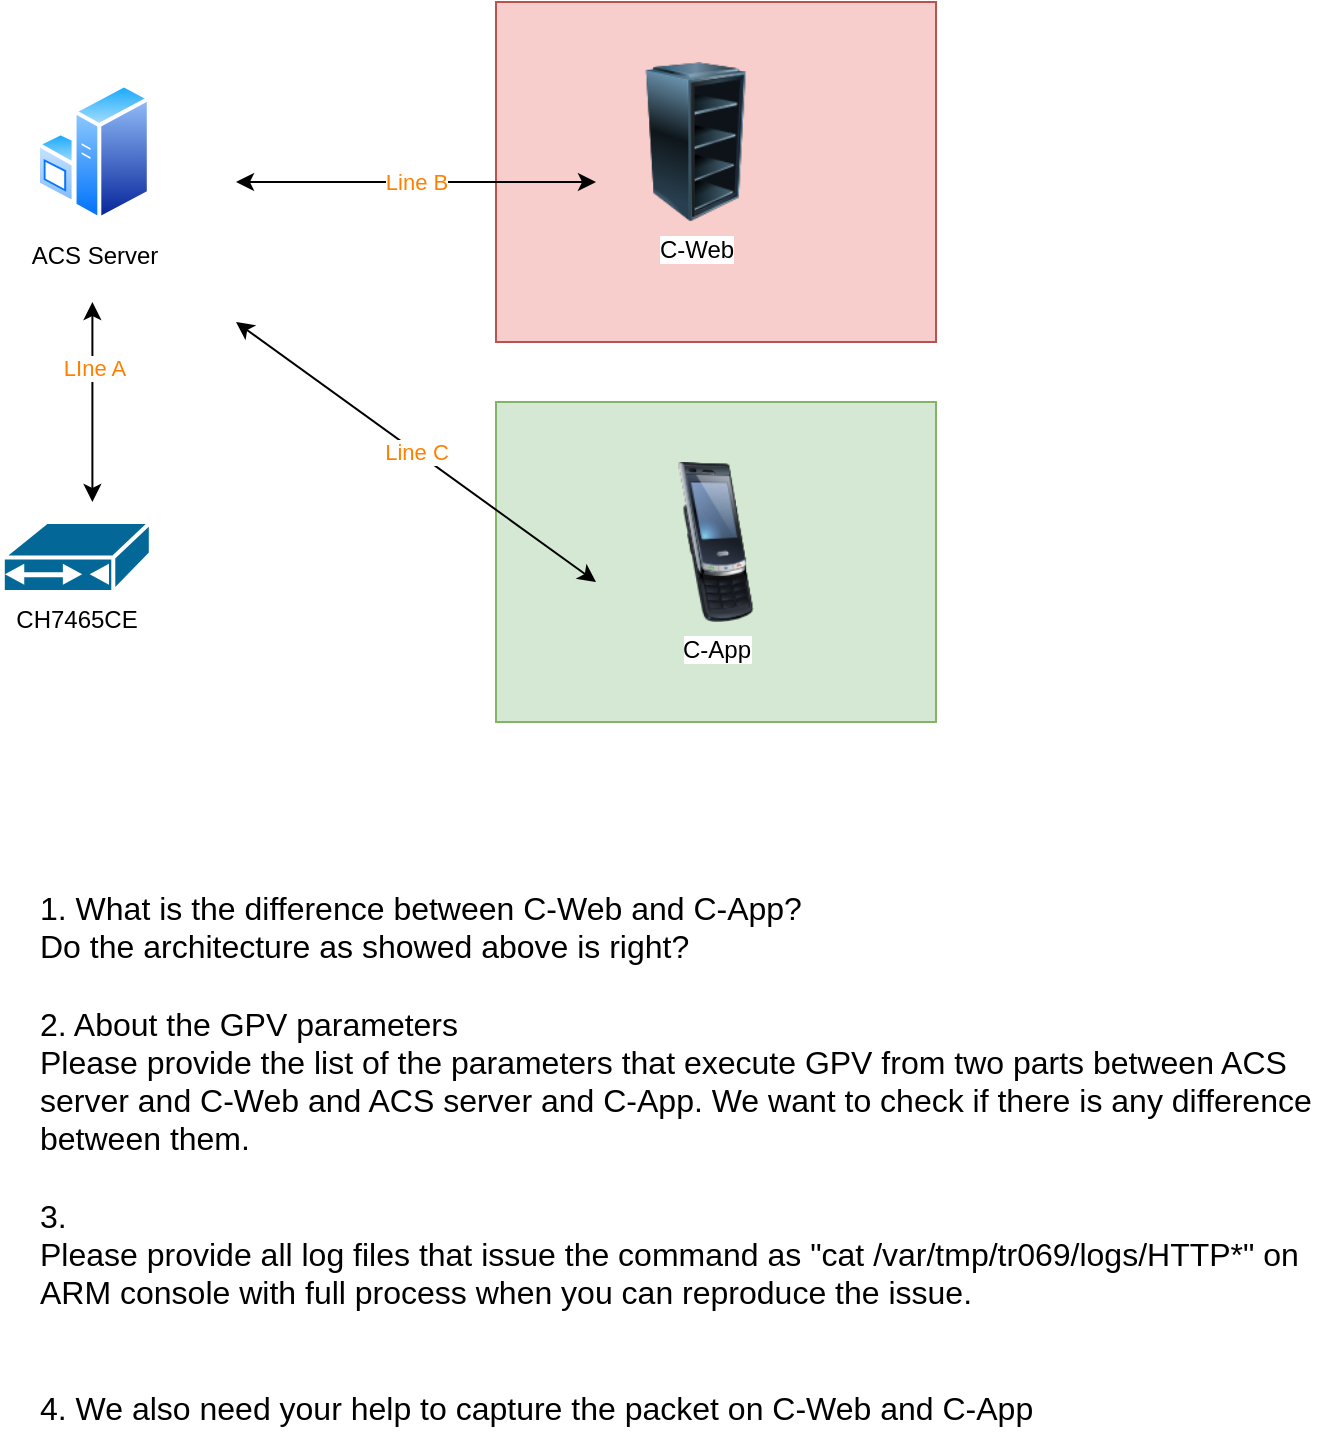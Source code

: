 <mxfile version="13.5.1" type="device"><diagram id="_9ejKJ6FG2QqjCVvJ7Vw" name="Page-1"><mxGraphModel dx="1422" dy="822" grid="1" gridSize="10" guides="1" tooltips="1" connect="1" arrows="1" fold="1" page="1" pageScale="1" pageWidth="827" pageHeight="1169" math="0" shadow="0"><root><mxCell id="0"/><mxCell id="1" parent="0"/><mxCell id="YUB7J-7lC2Z6jKJo59PH-10" value="" style="rounded=0;whiteSpace=wrap;html=1;fillColor=#d5e8d4;strokeColor=#82b366;" vertex="1" parent="1"><mxGeometry x="500" y="330" width="220" height="160" as="geometry"/></mxCell><mxCell id="YUB7J-7lC2Z6jKJo59PH-9" value="" style="rounded=0;whiteSpace=wrap;html=1;fillColor=#f8cecc;strokeColor=#b85450;" vertex="1" parent="1"><mxGeometry x="500" y="130" width="220" height="170" as="geometry"/></mxCell><mxCell id="YUB7J-7lC2Z6jKJo59PH-1" value="CH7465CE" style="shape=mxgraph.cisco.modems_and_phones.cable_modem;html=1;dashed=0;fillColor=#036897;strokeColor=#ffffff;strokeWidth=2;verticalLabelPosition=bottom;verticalAlign=top" vertex="1" parent="1"><mxGeometry x="253.4" y="390" width="74" height="35" as="geometry"/></mxCell><mxCell id="YUB7J-7lC2Z6jKJo59PH-3" value="ACS Server" style="aspect=fixed;perimeter=ellipsePerimeter;html=1;align=center;shadow=0;dashed=0;spacingTop=3;image;image=img/lib/active_directory/windows_server.svg;" vertex="1" parent="1"><mxGeometry x="270" y="170" width="57.4" height="70" as="geometry"/></mxCell><mxCell id="YUB7J-7lC2Z6jKJo59PH-4" value="C-Web" style="image;html=1;image=img/lib/clip_art/computers/Server_Rack_Empty_128x128.png" vertex="1" parent="1"><mxGeometry x="560" y="160" width="80" height="80" as="geometry"/></mxCell><mxCell id="YUB7J-7lC2Z6jKJo59PH-5" value="C-App" style="image;html=1;image=img/lib/clip_art/telecommunication/Cellphone_128x128.png" vertex="1" parent="1"><mxGeometry x="570" y="360" width="80" height="80" as="geometry"/></mxCell><mxCell id="YUB7J-7lC2Z6jKJo59PH-6" value="Line B" style="endArrow=classic;startArrow=classic;html=1;fontColor=#FF8000;" edge="1" parent="1"><mxGeometry width="50" height="50" relative="1" as="geometry"><mxPoint x="370" y="220" as="sourcePoint"/><mxPoint x="550" y="220" as="targetPoint"/></mxGeometry></mxCell><mxCell id="YUB7J-7lC2Z6jKJo59PH-7" value="Line C" style="endArrow=classic;startArrow=classic;html=1;fontColor=#FF8000;" edge="1" parent="1"><mxGeometry width="50" height="50" relative="1" as="geometry"><mxPoint x="370" y="290" as="sourcePoint"/><mxPoint x="550" y="420" as="targetPoint"/></mxGeometry></mxCell><mxCell id="YUB7J-7lC2Z6jKJo59PH-11" value="1. What is the difference between C-Web and C-App?&amp;nbsp;&lt;br style=&quot;font-size: 16px&quot;&gt;Do the architecture as showed above is right?&lt;br style=&quot;font-size: 16px&quot;&gt;&lt;br style=&quot;font-size: 16px&quot;&gt;2. About the GPV parameters&lt;br&gt;Please provide the list of the parameters that execute GPV from two parts between ACS server and C-Web and ACS server and C-App. We want to check if there is any difference between them.&lt;br&gt;&lt;br style=&quot;font-size: 16px&quot;&gt;3. &lt;br&gt;Please provide all log files that issue the command as &quot;cat /var/tmp/tr069/logs/HTTP*&quot; on ARM console with full process when you can reproduce the issue.&lt;br&gt;&lt;br&gt;&lt;br&gt;4. We also need your help to capture the packet on C-Web and C-App" style="text;html=1;strokeColor=none;fillColor=none;align=left;verticalAlign=middle;whiteSpace=wrap;rounded=0;horizontal=1;fontSize=16;" vertex="1" parent="1"><mxGeometry x="270" y="560" width="650" height="295" as="geometry"/></mxCell><mxCell id="YUB7J-7lC2Z6jKJo59PH-12" value="" style="endArrow=classic;startArrow=classic;html=1;fontColor=#A9C4EB;" edge="1" parent="1"><mxGeometry width="50" height="50" relative="1" as="geometry"><mxPoint x="298.2" y="280" as="sourcePoint"/><mxPoint x="298.2" y="380" as="targetPoint"/></mxGeometry></mxCell><mxCell id="YUB7J-7lC2Z6jKJo59PH-14" value="LIne A" style="edgeLabel;html=1;align=center;verticalAlign=middle;resizable=0;points=[];fontColor=#FF8000;" vertex="1" connectable="0" parent="YUB7J-7lC2Z6jKJo59PH-12"><mxGeometry x="-0.34" y="1" relative="1" as="geometry"><mxPoint as="offset"/></mxGeometry></mxCell></root></mxGraphModel></diagram></mxfile>